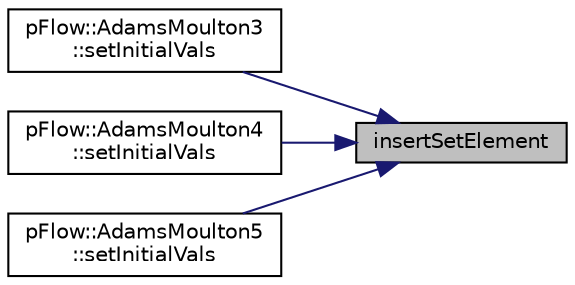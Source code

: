digraph "insertSetElement"
{
 // LATEX_PDF_SIZE
  edge [fontname="Helvetica",fontsize="10",labelfontname="Helvetica",labelfontsize="10"];
  node [fontname="Helvetica",fontsize="10",shape=record];
  rankdir="RL";
  Node1 [label="insertSetElement",height=0.2,width=0.4,color="black", fillcolor="grey75", style="filled", fontcolor="black",tooltip=" "];
  Node1 -> Node2 [dir="back",color="midnightblue",fontsize="10",style="solid",fontname="Helvetica"];
  Node2 [label="pFlow::AdamsMoulton3\l::setInitialVals",height=0.2,width=0.4,color="black", fillcolor="white", style="filled",URL="$classpFlow_1_1AdamsMoulton3.html#a8da2088458d635dfa1fbe1823a3bfd6d",tooltip="Set the initial values for new indices."];
  Node1 -> Node3 [dir="back",color="midnightblue",fontsize="10",style="solid",fontname="Helvetica"];
  Node3 [label="pFlow::AdamsMoulton4\l::setInitialVals",height=0.2,width=0.4,color="black", fillcolor="white", style="filled",URL="$classpFlow_1_1AdamsMoulton4.html#a8da2088458d635dfa1fbe1823a3bfd6d",tooltip="Set the initial values for new indices."];
  Node1 -> Node4 [dir="back",color="midnightblue",fontsize="10",style="solid",fontname="Helvetica"];
  Node4 [label="pFlow::AdamsMoulton5\l::setInitialVals",height=0.2,width=0.4,color="black", fillcolor="white", style="filled",URL="$classpFlow_1_1AdamsMoulton5.html#a8da2088458d635dfa1fbe1823a3bfd6d",tooltip="Set the initial values for new indices."];
}
